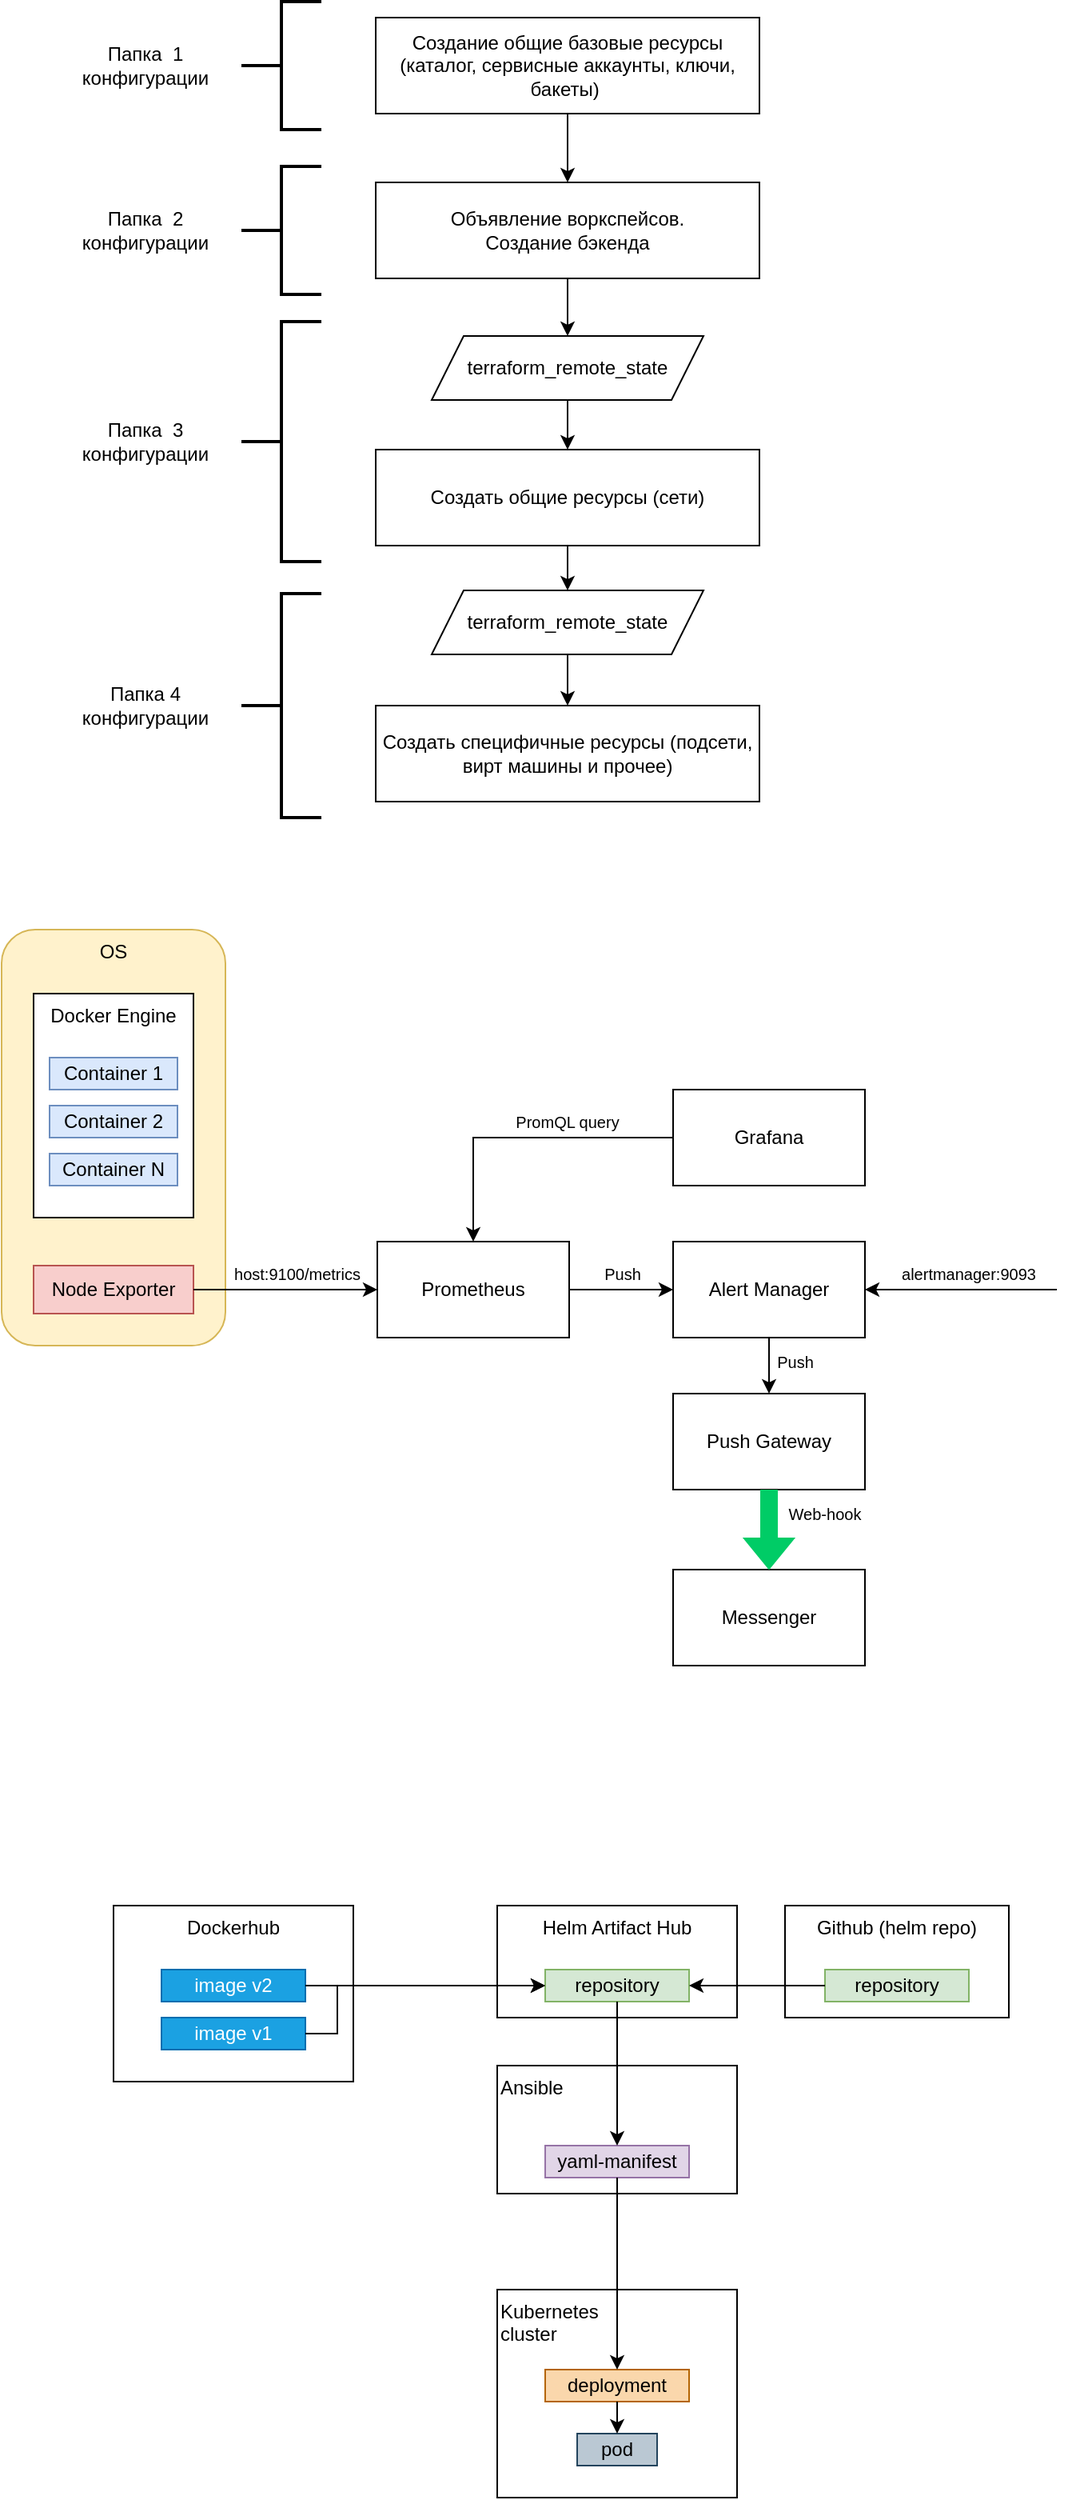 <mxfile version="20.8.5" type="device"><diagram id="vzUPUYM0zI3yAwfBEq9d" name="Страница 1"><mxGraphModel dx="988" dy="556" grid="1" gridSize="10" guides="1" tooltips="1" connect="1" arrows="1" fold="1" page="1" pageScale="1" pageWidth="827" pageHeight="1169" math="0" shadow="0"><root><mxCell id="0"/><mxCell id="1" parent="0"/><mxCell id="mTDR1W5idHXwClsJEYhJ-10" value="host:9100/metrics" style="text;html=1;fillColor=none;align=center;verticalAlign=middle;whiteSpace=wrap;rounded=0;fontSize=10;" parent="1" vertex="1"><mxGeometry x="190" y="850" width="110" height="10" as="geometry"/></mxCell><mxCell id="mTDR1W5idHXwClsJEYhJ-6" value="OS" style="rounded=1;whiteSpace=wrap;html=1;verticalAlign=top;fillColor=#fff2cc;strokeColor=#d6b656;" parent="1" vertex="1"><mxGeometry x="60" y="640" width="140" height="260" as="geometry"/></mxCell><mxCell id="mTDR1W5idHXwClsJEYhJ-1" value="Docker Engine" style="rounded=0;whiteSpace=wrap;html=1;verticalAlign=top;align=center;" parent="1" vertex="1"><mxGeometry x="80" y="680" width="100" height="140" as="geometry"/></mxCell><mxCell id="k_9ICHw7K8TFDc7Ghwum-1" value="Создание общие базовые ресурсы (каталог, сервисные аккаунты, ключи, бакеты)&amp;nbsp;" style="rounded=0;whiteSpace=wrap;html=1;" parent="1" vertex="1"><mxGeometry x="294" y="70" width="240" height="60" as="geometry"/></mxCell><mxCell id="zLY2xlNAtApzLce30pZG-1" value="Объявление воркспейсов.&lt;br&gt;Создание бэкенда" style="rounded=0;whiteSpace=wrap;html=1;" parent="1" vertex="1"><mxGeometry x="294" y="173" width="240" height="60" as="geometry"/></mxCell><mxCell id="zLY2xlNAtApzLce30pZG-2" value="Создать общие ресурсы (сети)" style="rounded=0;whiteSpace=wrap;html=1;" parent="1" vertex="1"><mxGeometry x="294" y="340" width="240" height="60" as="geometry"/></mxCell><mxCell id="zLY2xlNAtApzLce30pZG-3" value="terraform_remote_state" style="shape=parallelogram;perimeter=parallelogramPerimeter;whiteSpace=wrap;html=1;fixedSize=1;" parent="1" vertex="1"><mxGeometry x="329" y="269" width="170" height="40" as="geometry"/></mxCell><mxCell id="zLY2xlNAtApzLce30pZG-4" value="Создать специфичные ресурсы (подсети, вирт машины и прочее)" style="rounded=0;whiteSpace=wrap;html=1;" parent="1" vertex="1"><mxGeometry x="294" y="500" width="240" height="60" as="geometry"/></mxCell><mxCell id="zLY2xlNAtApzLce30pZG-5" value="terraform_remote_state" style="shape=parallelogram;perimeter=parallelogramPerimeter;whiteSpace=wrap;html=1;fixedSize=1;" parent="1" vertex="1"><mxGeometry x="329" y="428" width="170" height="40" as="geometry"/></mxCell><mxCell id="zLY2xlNAtApzLce30pZG-6" value="" style="endArrow=classic;html=1;rounded=0;exitX=0.5;exitY=1;exitDx=0;exitDy=0;" parent="1" source="k_9ICHw7K8TFDc7Ghwum-1" target="zLY2xlNAtApzLce30pZG-1" edge="1"><mxGeometry width="50" height="50" relative="1" as="geometry"><mxPoint x="390" y="600" as="sourcePoint"/><mxPoint x="440" y="550" as="targetPoint"/></mxGeometry></mxCell><mxCell id="zLY2xlNAtApzLce30pZG-7" value="" style="endArrow=classic;html=1;rounded=0;entryX=0.5;entryY=0;entryDx=0;entryDy=0;exitX=0.5;exitY=1;exitDx=0;exitDy=0;" parent="1" source="zLY2xlNAtApzLce30pZG-1" target="zLY2xlNAtApzLce30pZG-3" edge="1"><mxGeometry width="50" height="50" relative="1" as="geometry"><mxPoint x="230" y="230" as="sourcePoint"/><mxPoint x="440" y="550" as="targetPoint"/></mxGeometry></mxCell><mxCell id="zLY2xlNAtApzLce30pZG-8" value="" style="endArrow=classic;html=1;rounded=0;entryX=0.5;entryY=0;entryDx=0;entryDy=0;exitX=0.5;exitY=1;exitDx=0;exitDy=0;" parent="1" source="zLY2xlNAtApzLce30pZG-3" target="zLY2xlNAtApzLce30pZG-2" edge="1"><mxGeometry width="50" height="50" relative="1" as="geometry"><mxPoint x="380" y="540" as="sourcePoint"/><mxPoint x="430" y="490" as="targetPoint"/></mxGeometry></mxCell><mxCell id="zLY2xlNAtApzLce30pZG-9" value="" style="endArrow=classic;html=1;rounded=0;entryX=0.5;entryY=0;entryDx=0;entryDy=0;exitX=0.5;exitY=1;exitDx=0;exitDy=0;" parent="1" source="zLY2xlNAtApzLce30pZG-2" target="zLY2xlNAtApzLce30pZG-5" edge="1"><mxGeometry width="50" height="50" relative="1" as="geometry"><mxPoint x="380" y="540" as="sourcePoint"/><mxPoint x="430" y="490" as="targetPoint"/></mxGeometry></mxCell><mxCell id="zLY2xlNAtApzLce30pZG-10" value="" style="endArrow=classic;html=1;rounded=0;exitX=0.5;exitY=1;exitDx=0;exitDy=0;entryX=0.5;entryY=0;entryDx=0;entryDy=0;" parent="1" source="zLY2xlNAtApzLce30pZG-5" target="zLY2xlNAtApzLce30pZG-4" edge="1"><mxGeometry width="50" height="50" relative="1" as="geometry"><mxPoint x="380" y="540" as="sourcePoint"/><mxPoint x="500" y="650" as="targetPoint"/></mxGeometry></mxCell><mxCell id="zLY2xlNAtApzLce30pZG-11" value="Папка&amp;nbsp; 1 конфигурации" style="text;html=1;strokeColor=none;fillColor=none;align=center;verticalAlign=middle;whiteSpace=wrap;rounded=0;" parent="1" vertex="1"><mxGeometry x="100" y="85" width="100" height="30" as="geometry"/></mxCell><mxCell id="zLY2xlNAtApzLce30pZG-12" value="Папка&amp;nbsp; 2 конфигурации" style="text;html=1;strokeColor=none;fillColor=none;align=center;verticalAlign=middle;whiteSpace=wrap;rounded=0;" parent="1" vertex="1"><mxGeometry x="100" y="188" width="100" height="30" as="geometry"/></mxCell><mxCell id="zLY2xlNAtApzLce30pZG-13" value="Папка&amp;nbsp; 3 конфигурации" style="text;html=1;strokeColor=none;fillColor=none;align=center;verticalAlign=middle;whiteSpace=wrap;rounded=0;" parent="1" vertex="1"><mxGeometry x="100" y="320" width="100" height="30" as="geometry"/></mxCell><mxCell id="zLY2xlNAtApzLce30pZG-14" value="Папка 4 конфигурации" style="text;html=1;strokeColor=none;fillColor=none;align=center;verticalAlign=middle;whiteSpace=wrap;rounded=0;" parent="1" vertex="1"><mxGeometry x="100" y="485" width="100" height="30" as="geometry"/></mxCell><mxCell id="zLY2xlNAtApzLce30pZG-15" value="" style="strokeWidth=2;html=1;shape=mxgraph.flowchart.annotation_2;align=left;labelPosition=right;pointerEvents=1;" parent="1" vertex="1"><mxGeometry x="210" y="60" width="50" height="80" as="geometry"/></mxCell><mxCell id="zLY2xlNAtApzLce30pZG-16" value="" style="strokeWidth=2;html=1;shape=mxgraph.flowchart.annotation_2;align=left;labelPosition=right;pointerEvents=1;" parent="1" vertex="1"><mxGeometry x="210" y="163" width="50" height="80" as="geometry"/></mxCell><mxCell id="zLY2xlNAtApzLce30pZG-17" value="" style="strokeWidth=2;html=1;shape=mxgraph.flowchart.annotation_2;align=left;labelPosition=right;pointerEvents=1;" parent="1" vertex="1"><mxGeometry x="210" y="260" width="50" height="150" as="geometry"/></mxCell><mxCell id="zLY2xlNAtApzLce30pZG-18" value="" style="strokeWidth=2;html=1;shape=mxgraph.flowchart.annotation_2;align=left;labelPosition=right;pointerEvents=1;" parent="1" vertex="1"><mxGeometry x="210" y="430" width="50" height="140" as="geometry"/></mxCell><mxCell id="mTDR1W5idHXwClsJEYhJ-2" value="Container 1" style="rounded=0;whiteSpace=wrap;html=1;fillColor=#dae8fc;strokeColor=#6c8ebf;" parent="1" vertex="1"><mxGeometry x="90" y="720" width="80" height="20" as="geometry"/></mxCell><mxCell id="mTDR1W5idHXwClsJEYhJ-3" value="Container 2" style="rounded=0;whiteSpace=wrap;html=1;fillColor=#dae8fc;strokeColor=#6c8ebf;" parent="1" vertex="1"><mxGeometry x="90" y="750" width="80" height="20" as="geometry"/></mxCell><mxCell id="mTDR1W5idHXwClsJEYhJ-4" value="Container N" style="rounded=0;whiteSpace=wrap;html=1;fillColor=#dae8fc;strokeColor=#6c8ebf;" parent="1" vertex="1"><mxGeometry x="90" y="780" width="80" height="20" as="geometry"/></mxCell><mxCell id="mTDR1W5idHXwClsJEYhJ-5" value="Node Exporter" style="rounded=0;whiteSpace=wrap;html=1;fillColor=#f8cecc;strokeColor=#b85450;" parent="1" vertex="1"><mxGeometry x="80" y="850" width="100" height="30" as="geometry"/></mxCell><mxCell id="mTDR1W5idHXwClsJEYhJ-7" value="Prometheus" style="rounded=0;whiteSpace=wrap;html=1;" parent="1" vertex="1"><mxGeometry x="295" y="835" width="120" height="60" as="geometry"/></mxCell><mxCell id="mTDR1W5idHXwClsJEYhJ-8" value="Grafana" style="rounded=0;whiteSpace=wrap;html=1;" parent="1" vertex="1"><mxGeometry x="480" y="740" width="120" height="60" as="geometry"/></mxCell><mxCell id="mTDR1W5idHXwClsJEYhJ-9" value="Alert Manager" style="rounded=0;whiteSpace=wrap;html=1;" parent="1" vertex="1"><mxGeometry x="480" y="835" width="120" height="60" as="geometry"/></mxCell><mxCell id="mTDR1W5idHXwClsJEYhJ-14" value="" style="endArrow=classic;html=1;rounded=0;fontSize=10;entryX=0;entryY=0.5;entryDx=0;entryDy=0;exitX=1;exitY=0.5;exitDx=0;exitDy=0;" parent="1" source="mTDR1W5idHXwClsJEYhJ-5" target="mTDR1W5idHXwClsJEYhJ-7" edge="1"><mxGeometry width="50" height="50" relative="1" as="geometry"><mxPoint x="420" y="1040" as="sourcePoint"/><mxPoint x="470" y="990" as="targetPoint"/></mxGeometry></mxCell><mxCell id="mTDR1W5idHXwClsJEYhJ-16" value="" style="endArrow=classic;html=1;rounded=0;fontSize=10;entryX=0;entryY=0.5;entryDx=0;entryDy=0;exitX=1;exitY=0.5;exitDx=0;exitDy=0;" parent="1" source="mTDR1W5idHXwClsJEYhJ-7" target="mTDR1W5idHXwClsJEYhJ-9" edge="1"><mxGeometry width="50" height="50" relative="1" as="geometry"><mxPoint x="420" y="1040" as="sourcePoint"/><mxPoint x="470" y="990" as="targetPoint"/></mxGeometry></mxCell><mxCell id="mTDR1W5idHXwClsJEYhJ-17" value="" style="endArrow=classic;html=1;rounded=0;fontSize=10;exitX=0;exitY=0.5;exitDx=0;exitDy=0;entryX=0.5;entryY=0;entryDx=0;entryDy=0;" parent="1" source="mTDR1W5idHXwClsJEYhJ-8" target="mTDR1W5idHXwClsJEYhJ-7" edge="1"><mxGeometry width="50" height="50" relative="1" as="geometry"><mxPoint x="420" y="1040" as="sourcePoint"/><mxPoint x="360" y="720" as="targetPoint"/><Array as="points"><mxPoint x="355" y="770"/></Array></mxGeometry></mxCell><mxCell id="mTDR1W5idHXwClsJEYhJ-18" value="PromQL query" style="text;html=1;fillColor=none;align=center;verticalAlign=middle;whiteSpace=wrap;rounded=0;fontSize=10;" parent="1" vertex="1"><mxGeometry x="370" y="755" width="88" height="10" as="geometry"/></mxCell><mxCell id="mTDR1W5idHXwClsJEYhJ-19" value="Push" style="text;html=1;fillColor=none;align=center;verticalAlign=middle;whiteSpace=wrap;rounded=0;fontSize=10;" parent="1" vertex="1"><mxGeometry x="426" y="850" width="45" height="10" as="geometry"/></mxCell><mxCell id="mTDR1W5idHXwClsJEYhJ-20" value="Push Gateway" style="rounded=0;whiteSpace=wrap;html=1;" parent="1" vertex="1"><mxGeometry x="480" y="930" width="120" height="60" as="geometry"/></mxCell><mxCell id="mTDR1W5idHXwClsJEYhJ-21" value="Messenger" style="rounded=0;whiteSpace=wrap;html=1;" parent="1" vertex="1"><mxGeometry x="480" y="1040" width="120" height="60" as="geometry"/></mxCell><mxCell id="mTDR1W5idHXwClsJEYhJ-22" value="" style="shape=flexArrow;endArrow=classic;html=1;rounded=0;fontSize=10;entryX=0.5;entryY=0;entryDx=0;entryDy=0;exitX=0.5;exitY=1;exitDx=0;exitDy=0;fillColor=#00CC66;strokeColor=#00CC66;" parent="1" source="mTDR1W5idHXwClsJEYhJ-20" target="mTDR1W5idHXwClsJEYhJ-21" edge="1"><mxGeometry width="50" height="50" relative="1" as="geometry"><mxPoint x="420" y="1040" as="sourcePoint"/><mxPoint x="470" y="990" as="targetPoint"/></mxGeometry></mxCell><mxCell id="mTDR1W5idHXwClsJEYhJ-23" value="" style="endArrow=classic;html=1;rounded=0;fontSize=10;entryX=0.5;entryY=0;entryDx=0;entryDy=0;exitX=0.5;exitY=1;exitDx=0;exitDy=0;" parent="1" source="mTDR1W5idHXwClsJEYhJ-9" target="mTDR1W5idHXwClsJEYhJ-20" edge="1"><mxGeometry width="50" height="50" relative="1" as="geometry"><mxPoint x="420" y="1040" as="sourcePoint"/><mxPoint x="470" y="990" as="targetPoint"/></mxGeometry></mxCell><mxCell id="mTDR1W5idHXwClsJEYhJ-24" value="Push" style="text;html=1;fillColor=none;align=center;verticalAlign=middle;whiteSpace=wrap;rounded=0;fontSize=10;" parent="1" vertex="1"><mxGeometry x="534" y="905" width="45" height="10" as="geometry"/></mxCell><mxCell id="mTDR1W5idHXwClsJEYhJ-25" value="Web-hook" style="text;html=1;fillColor=none;align=center;verticalAlign=middle;whiteSpace=wrap;rounded=0;fontSize=10;" parent="1" vertex="1"><mxGeometry x="540" y="1000" width="70" height="10" as="geometry"/></mxCell><mxCell id="mTDR1W5idHXwClsJEYhJ-27" value="" style="endArrow=classic;html=1;rounded=0;strokeColor=default;fontSize=10;fillColor=#00CC66;entryX=1;entryY=0.5;entryDx=0;entryDy=0;" parent="1" target="mTDR1W5idHXwClsJEYhJ-9" edge="1"><mxGeometry width="50" height="50" relative="1" as="geometry"><mxPoint x="720" y="865" as="sourcePoint"/><mxPoint x="470" y="980" as="targetPoint"/></mxGeometry></mxCell><mxCell id="mTDR1W5idHXwClsJEYhJ-28" value="alertmanager:9093" style="text;html=1;fillColor=none;align=center;verticalAlign=middle;whiteSpace=wrap;rounded=0;fontSize=10;" parent="1" vertex="1"><mxGeometry x="610" y="850" width="110" height="10" as="geometry"/></mxCell><mxCell id="iO_tFB4LmiRMvxsEs8z6-1" value="Dockerhub" style="rounded=0;whiteSpace=wrap;html=1;align=center;verticalAlign=top;" vertex="1" parent="1"><mxGeometry x="130" y="1250" width="150" height="110" as="geometry"/></mxCell><mxCell id="iO_tFB4LmiRMvxsEs8z6-2" value="Github (helm repo)" style="rounded=0;whiteSpace=wrap;html=1;verticalAlign=top;align=center;" vertex="1" parent="1"><mxGeometry x="550" y="1250" width="140" height="70" as="geometry"/></mxCell><mxCell id="iO_tFB4LmiRMvxsEs8z6-3" value="Helm Artifact Hub" style="rounded=0;whiteSpace=wrap;html=1;align=center;verticalAlign=top;" vertex="1" parent="1"><mxGeometry x="370" y="1250" width="150" height="70" as="geometry"/></mxCell><mxCell id="iO_tFB4LmiRMvxsEs8z6-4" value="Ansible" style="rounded=0;whiteSpace=wrap;html=1;align=left;verticalAlign=top;" vertex="1" parent="1"><mxGeometry x="370" y="1350" width="150" height="80" as="geometry"/></mxCell><mxCell id="iO_tFB4LmiRMvxsEs8z6-5" value="yaml-manifest" style="rounded=0;whiteSpace=wrap;html=1;fillColor=#e1d5e7;strokeColor=#9673a6;" vertex="1" parent="1"><mxGeometry x="400" y="1400" width="90" height="20" as="geometry"/></mxCell><mxCell id="iO_tFB4LmiRMvxsEs8z6-6" value="repository" style="rounded=0;whiteSpace=wrap;html=1;fillColor=#d5e8d4;strokeColor=#82b366;" vertex="1" parent="1"><mxGeometry x="400" y="1290" width="90" height="20" as="geometry"/></mxCell><mxCell id="iO_tFB4LmiRMvxsEs8z6-7" value="repository" style="rounded=0;whiteSpace=wrap;html=1;fillColor=#d5e8d4;strokeColor=#82b366;" vertex="1" parent="1"><mxGeometry x="575" y="1290" width="90" height="20" as="geometry"/></mxCell><mxCell id="iO_tFB4LmiRMvxsEs8z6-9" value="image v2" style="rounded=0;whiteSpace=wrap;html=1;fillColor=#1ba1e2;strokeColor=#006EAF;fontColor=#ffffff;" vertex="1" parent="1"><mxGeometry x="160" y="1290" width="90" height="20" as="geometry"/></mxCell><mxCell id="iO_tFB4LmiRMvxsEs8z6-10" value="image v1" style="rounded=0;whiteSpace=wrap;html=1;fillColor=#1ba1e2;strokeColor=#006EAF;fontColor=#ffffff;" vertex="1" parent="1"><mxGeometry x="160" y="1320" width="90" height="20" as="geometry"/></mxCell><mxCell id="iO_tFB4LmiRMvxsEs8z6-11" value="" style="endArrow=classic;html=1;rounded=0;entryX=0;entryY=0.5;entryDx=0;entryDy=0;exitX=1;exitY=0.5;exitDx=0;exitDy=0;" edge="1" parent="1" source="iO_tFB4LmiRMvxsEs8z6-9" target="iO_tFB4LmiRMvxsEs8z6-6"><mxGeometry width="50" height="50" relative="1" as="geometry"><mxPoint x="540" y="1380" as="sourcePoint"/><mxPoint x="590" y="1330" as="targetPoint"/></mxGeometry></mxCell><mxCell id="iO_tFB4LmiRMvxsEs8z6-12" value="" style="endArrow=classic;html=1;rounded=0;entryX=0;entryY=0.5;entryDx=0;entryDy=0;exitX=1;exitY=0.5;exitDx=0;exitDy=0;" edge="1" parent="1" source="iO_tFB4LmiRMvxsEs8z6-10" target="iO_tFB4LmiRMvxsEs8z6-6"><mxGeometry width="50" height="50" relative="1" as="geometry"><mxPoint x="540" y="1380" as="sourcePoint"/><mxPoint x="590" y="1330" as="targetPoint"/><Array as="points"><mxPoint x="270" y="1330"/><mxPoint x="270" y="1300"/></Array></mxGeometry></mxCell><mxCell id="iO_tFB4LmiRMvxsEs8z6-13" value="" style="endArrow=classic;html=1;rounded=0;entryX=1;entryY=0.5;entryDx=0;entryDy=0;exitX=0;exitY=0.5;exitDx=0;exitDy=0;" edge="1" parent="1" source="iO_tFB4LmiRMvxsEs8z6-7" target="iO_tFB4LmiRMvxsEs8z6-6"><mxGeometry width="50" height="50" relative="1" as="geometry"><mxPoint x="540" y="1380" as="sourcePoint"/><mxPoint x="590" y="1330" as="targetPoint"/></mxGeometry></mxCell><mxCell id="iO_tFB4LmiRMvxsEs8z6-14" value="" style="endArrow=classic;html=1;rounded=0;entryX=0.5;entryY=0;entryDx=0;entryDy=0;exitX=0.5;exitY=1;exitDx=0;exitDy=0;" edge="1" parent="1" source="iO_tFB4LmiRMvxsEs8z6-6" target="iO_tFB4LmiRMvxsEs8z6-5"><mxGeometry width="50" height="50" relative="1" as="geometry"><mxPoint x="540" y="1380" as="sourcePoint"/><mxPoint x="590" y="1330" as="targetPoint"/></mxGeometry></mxCell><mxCell id="iO_tFB4LmiRMvxsEs8z6-15" value="Kubernetes&lt;br&gt;cluster" style="rounded=0;whiteSpace=wrap;html=1;align=left;verticalAlign=top;" vertex="1" parent="1"><mxGeometry x="370" y="1490" width="150" height="130" as="geometry"/></mxCell><mxCell id="iO_tFB4LmiRMvxsEs8z6-16" value="deployment" style="rounded=0;whiteSpace=wrap;html=1;fillColor=#fad7ac;strokeColor=#b46504;" vertex="1" parent="1"><mxGeometry x="400" y="1540" width="90" height="20" as="geometry"/></mxCell><mxCell id="iO_tFB4LmiRMvxsEs8z6-17" value="pod" style="rounded=0;whiteSpace=wrap;html=1;fillColor=#bac8d3;strokeColor=#23445d;" vertex="1" parent="1"><mxGeometry x="420" y="1580" width="50" height="20" as="geometry"/></mxCell><mxCell id="iO_tFB4LmiRMvxsEs8z6-18" value="" style="endArrow=classic;html=1;rounded=0;entryX=0.5;entryY=0;entryDx=0;entryDy=0;exitX=0.5;exitY=1;exitDx=0;exitDy=0;" edge="1" parent="1" source="iO_tFB4LmiRMvxsEs8z6-5" target="iO_tFB4LmiRMvxsEs8z6-16"><mxGeometry width="50" height="50" relative="1" as="geometry"><mxPoint x="540" y="1520" as="sourcePoint"/><mxPoint x="590" y="1470" as="targetPoint"/></mxGeometry></mxCell><mxCell id="iO_tFB4LmiRMvxsEs8z6-19" value="" style="endArrow=classic;html=1;rounded=0;entryX=0.5;entryY=0;entryDx=0;entryDy=0;" edge="1" parent="1" source="iO_tFB4LmiRMvxsEs8z6-16" target="iO_tFB4LmiRMvxsEs8z6-17"><mxGeometry width="50" height="50" relative="1" as="geometry"><mxPoint x="540" y="1520" as="sourcePoint"/><mxPoint x="590" y="1470" as="targetPoint"/></mxGeometry></mxCell></root></mxGraphModel></diagram></mxfile>